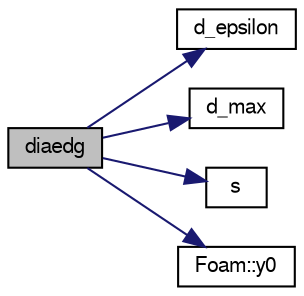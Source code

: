 digraph "diaedg"
{
  bgcolor="transparent";
  edge [fontname="FreeSans",fontsize="10",labelfontname="FreeSans",labelfontsize="10"];
  node [fontname="FreeSans",fontsize="10",shape=record];
  rankdir="LR";
  Node183 [label="diaedg",height=0.2,width=0.4,color="black", fillcolor="grey75", style="filled", fontcolor="black"];
  Node183 -> Node184 [color="midnightblue",fontsize="10",style="solid",fontname="FreeSans"];
  Node184 [label="d_epsilon",height=0.2,width=0.4,color="black",URL="$a08246.html#adbb9227db329a95b79f56bc1bc599a36"];
  Node183 -> Node185 [color="midnightblue",fontsize="10",style="solid",fontname="FreeSans"];
  Node185 [label="d_max",height=0.2,width=0.4,color="black",URL="$a08246.html#ab9cd1be2b32c8f3033da3cdae42d8a08"];
  Node183 -> Node186 [color="midnightblue",fontsize="10",style="solid",fontname="FreeSans"];
  Node186 [label="s",height=0.2,width=0.4,color="black",URL="$a18905.html#abb9c4233033fad2ad0206cd4adad3b9f"];
  Node183 -> Node187 [color="midnightblue",fontsize="10",style="solid",fontname="FreeSans"];
  Node187 [label="Foam::y0",height=0.2,width=0.4,color="black",URL="$a21124.html#a30cc5927b23ad62902bfeab8cc64ef1b"];
}
